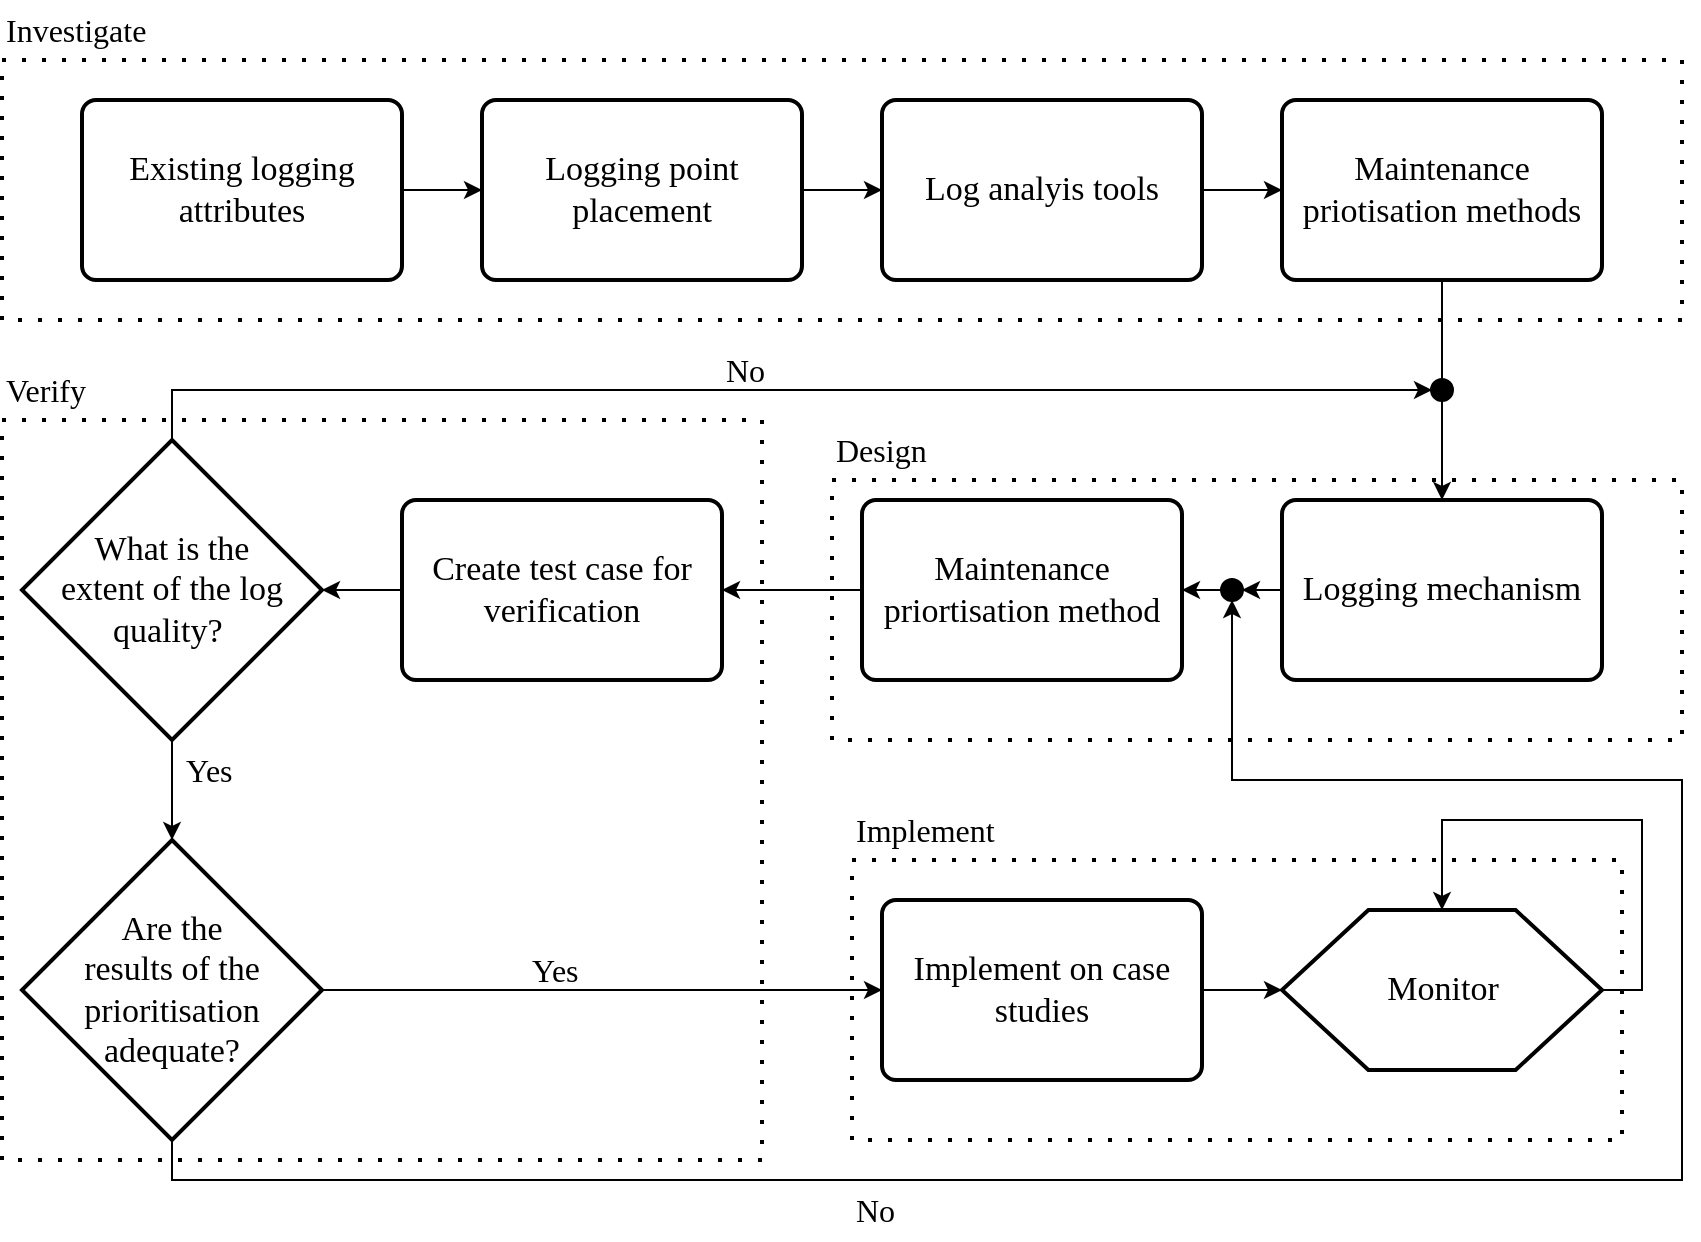 <mxfile version="20.3.0" type="device"><diagram id="U-0fV403eUzDE7zYnu7D" name="Page-1"><mxGraphModel dx="2272" dy="865" grid="1" gridSize="10" guides="1" tooltips="1" connect="1" arrows="1" fold="1" page="1" pageScale="1" pageWidth="850" pageHeight="1100" math="0" shadow="0"><root><mxCell id="0"/><mxCell id="1" parent="0"/><mxCell id="UfrXtShlHGIPYOLb9mQC-39" value="" style="rounded=0;whiteSpace=wrap;html=1;dashed=1;dashPattern=1 4;fillColor=none;strokeWidth=2;" parent="1" vertex="1"><mxGeometry x="425" y="450" width="385" height="140" as="geometry"/></mxCell><mxCell id="UfrXtShlHGIPYOLb9mQC-15" value="" style="rounded=0;whiteSpace=wrap;html=1;dashed=1;dashPattern=1 4;fillColor=none;strokeWidth=2;" parent="1" vertex="1"><mxGeometry y="230" width="380" height="370" as="geometry"/></mxCell><mxCell id="UfrXtShlHGIPYOLb9mQC-14" value="" style="rounded=0;whiteSpace=wrap;html=1;dashed=1;dashPattern=1 4;fillColor=none;strokeWidth=2;" parent="1" vertex="1"><mxGeometry y="50" width="840" height="130" as="geometry"/></mxCell><mxCell id="UfrXtShlHGIPYOLb9mQC-16" style="edgeStyle=orthogonalEdgeStyle;rounded=0;orthogonalLoop=1;jettySize=auto;html=1;exitX=1;exitY=0.5;exitDx=0;exitDy=0;entryX=0;entryY=0.5;entryDx=0;entryDy=0;fontFamily=Times New Roman;fontSize=17;" parent="1" source="UfrXtShlHGIPYOLb9mQC-1" target="UfrXtShlHGIPYOLb9mQC-2" edge="1"><mxGeometry relative="1" as="geometry"/></mxCell><mxCell id="UfrXtShlHGIPYOLb9mQC-1" value="Existing logging attributes" style="rounded=1;whiteSpace=wrap;html=1;absoluteArcSize=1;arcSize=14;strokeWidth=2;fontFamily=Times New Roman;fillColor=none;fontSize=17;" parent="1" vertex="1"><mxGeometry x="40" y="70" width="160" height="90" as="geometry"/></mxCell><mxCell id="UfrXtShlHGIPYOLb9mQC-17" style="edgeStyle=orthogonalEdgeStyle;rounded=0;orthogonalLoop=1;jettySize=auto;html=1;exitX=1;exitY=0.5;exitDx=0;exitDy=0;entryX=0;entryY=0.5;entryDx=0;entryDy=0;fontFamily=Times New Roman;fontSize=17;" parent="1" source="UfrXtShlHGIPYOLb9mQC-2" target="UfrXtShlHGIPYOLb9mQC-3" edge="1"><mxGeometry relative="1" as="geometry"/></mxCell><mxCell id="UfrXtShlHGIPYOLb9mQC-2" value="Logging point placement" style="rounded=1;whiteSpace=wrap;html=1;absoluteArcSize=1;arcSize=14;strokeWidth=2;fontFamily=Times New Roman;fillColor=none;fontSize=17;" parent="1" vertex="1"><mxGeometry x="240" y="70" width="160" height="90" as="geometry"/></mxCell><mxCell id="UfrXtShlHGIPYOLb9mQC-18" style="edgeStyle=orthogonalEdgeStyle;rounded=0;orthogonalLoop=1;jettySize=auto;html=1;exitX=1;exitY=0.5;exitDx=0;exitDy=0;fontFamily=Times New Roman;fontSize=17;" parent="1" source="UfrXtShlHGIPYOLb9mQC-3" target="UfrXtShlHGIPYOLb9mQC-4" edge="1"><mxGeometry relative="1" as="geometry"/></mxCell><mxCell id="UfrXtShlHGIPYOLb9mQC-3" value="Log analyis tools" style="rounded=1;whiteSpace=wrap;html=1;absoluteArcSize=1;arcSize=14;strokeWidth=2;fontFamily=Times New Roman;fillColor=none;fontSize=17;" parent="1" vertex="1"><mxGeometry x="440" y="70" width="160" height="90" as="geometry"/></mxCell><mxCell id="UfrXtShlHGIPYOLb9mQC-35" style="edgeStyle=orthogonalEdgeStyle;rounded=0;orthogonalLoop=1;jettySize=auto;html=1;entryX=0.5;entryY=0;entryDx=0;entryDy=0;fontFamily=Times New Roman;fontSize=17;endArrow=none;endFill=0;" parent="1" source="UfrXtShlHGIPYOLb9mQC-4" target="UfrXtShlHGIPYOLb9mQC-34" edge="1"><mxGeometry relative="1" as="geometry"/></mxCell><mxCell id="UfrXtShlHGIPYOLb9mQC-4" value="Maintenance priotisation methods" style="rounded=1;whiteSpace=wrap;html=1;absoluteArcSize=1;arcSize=14;strokeWidth=2;fontFamily=Times New Roman;fillColor=none;fontSize=17;" parent="1" vertex="1"><mxGeometry x="640" y="70" width="160" height="90" as="geometry"/></mxCell><mxCell id="UfrXtShlHGIPYOLb9mQC-29" style="edgeStyle=orthogonalEdgeStyle;rounded=0;orthogonalLoop=1;jettySize=auto;html=1;exitX=0;exitY=0.5;exitDx=0;exitDy=0;entryX=1;entryY=0.5;entryDx=0;entryDy=0;fontFamily=Times New Roman;fontSize=17;endArrow=classic;endFill=1;" parent="1" source="UfrXtShlHGIPYOLb9mQC-5" target="UfrXtShlHGIPYOLb9mQC-27" edge="1"><mxGeometry relative="1" as="geometry"/></mxCell><mxCell id="UfrXtShlHGIPYOLb9mQC-5" value="Logging mechanism" style="rounded=1;whiteSpace=wrap;html=1;absoluteArcSize=1;arcSize=14;strokeWidth=2;fontFamily=Times New Roman;fillColor=none;fontSize=17;" parent="1" vertex="1"><mxGeometry x="640" y="270" width="160" height="90" as="geometry"/></mxCell><mxCell id="UfrXtShlHGIPYOLb9mQC-21" style="edgeStyle=orthogonalEdgeStyle;rounded=0;orthogonalLoop=1;jettySize=auto;html=1;exitX=0;exitY=0.5;exitDx=0;exitDy=0;fontFamily=Times New Roman;fontSize=17;" parent="1" source="UfrXtShlHGIPYOLb9mQC-6" target="UfrXtShlHGIPYOLb9mQC-7" edge="1"><mxGeometry relative="1" as="geometry"/></mxCell><mxCell id="UfrXtShlHGIPYOLb9mQC-6" value="Maintenance priortisation method" style="rounded=1;whiteSpace=wrap;html=1;absoluteArcSize=1;arcSize=14;strokeWidth=2;fontFamily=Times New Roman;fillColor=none;fontSize=17;" parent="1" vertex="1"><mxGeometry x="430" y="270" width="160" height="90" as="geometry"/></mxCell><mxCell id="UfrXtShlHGIPYOLb9mQC-23" style="edgeStyle=orthogonalEdgeStyle;rounded=0;orthogonalLoop=1;jettySize=auto;html=1;exitX=0;exitY=0.5;exitDx=0;exitDy=0;entryX=1;entryY=0.5;entryDx=0;entryDy=0;entryPerimeter=0;fontFamily=Times New Roman;fontSize=17;" parent="1" source="UfrXtShlHGIPYOLb9mQC-7" target="UfrXtShlHGIPYOLb9mQC-9" edge="1"><mxGeometry relative="1" as="geometry"/></mxCell><mxCell id="UfrXtShlHGIPYOLb9mQC-7" value="Create test case for verification" style="rounded=1;whiteSpace=wrap;html=1;absoluteArcSize=1;arcSize=14;strokeWidth=2;fontFamily=Times New Roman;fillColor=none;fontSize=17;" parent="1" vertex="1"><mxGeometry x="200" y="270" width="160" height="90" as="geometry"/></mxCell><mxCell id="UfrXtShlHGIPYOLb9mQC-24" style="edgeStyle=orthogonalEdgeStyle;rounded=0;orthogonalLoop=1;jettySize=auto;html=1;exitX=0.5;exitY=1;exitDx=0;exitDy=0;exitPerimeter=0;entryX=0.5;entryY=0;entryDx=0;entryDy=0;entryPerimeter=0;fontFamily=Times New Roman;fontSize=17;" parent="1" source="UfrXtShlHGIPYOLb9mQC-9" target="UfrXtShlHGIPYOLb9mQC-10" edge="1"><mxGeometry relative="1" as="geometry"/></mxCell><mxCell id="UfrXtShlHGIPYOLb9mQC-33" style="edgeStyle=orthogonalEdgeStyle;rounded=0;orthogonalLoop=1;jettySize=auto;html=1;exitX=0.5;exitY=0;exitDx=0;exitDy=0;exitPerimeter=0;fontFamily=Times New Roman;fontSize=17;endArrow=classic;endFill=1;entryX=0;entryY=0.5;entryDx=0;entryDy=0;" parent="1" source="UfrXtShlHGIPYOLb9mQC-9" target="UfrXtShlHGIPYOLb9mQC-34" edge="1"><mxGeometry relative="1" as="geometry"><mxPoint x="630" y="200" as="targetPoint"/></mxGeometry></mxCell><mxCell id="UfrXtShlHGIPYOLb9mQC-9" value="What is the &lt;br&gt;extent of the log quality?&amp;nbsp;" style="strokeWidth=2;html=1;shape=mxgraph.flowchart.decision;whiteSpace=wrap;fontFamily=Times New Roman;fillColor=none;fontSize=17;" parent="1" vertex="1"><mxGeometry x="10" y="240" width="150" height="150" as="geometry"/></mxCell><mxCell id="UfrXtShlHGIPYOLb9mQC-25" style="edgeStyle=orthogonalEdgeStyle;rounded=0;orthogonalLoop=1;jettySize=auto;html=1;exitX=1;exitY=0.5;exitDx=0;exitDy=0;exitPerimeter=0;entryX=0;entryY=0.5;entryDx=0;entryDy=0;fontFamily=Times New Roman;fontSize=17;" parent="1" source="UfrXtShlHGIPYOLb9mQC-10" target="UfrXtShlHGIPYOLb9mQC-13" edge="1"><mxGeometry relative="1" as="geometry"/></mxCell><mxCell id="UfrXtShlHGIPYOLb9mQC-37" style="edgeStyle=orthogonalEdgeStyle;rounded=0;orthogonalLoop=1;jettySize=auto;html=1;exitX=0.5;exitY=1;exitDx=0;exitDy=0;exitPerimeter=0;entryX=0.5;entryY=1;entryDx=0;entryDy=0;fontFamily=Times New Roman;fontSize=17;endArrow=classic;endFill=1;" parent="1" source="UfrXtShlHGIPYOLb9mQC-10" target="UfrXtShlHGIPYOLb9mQC-27" edge="1"><mxGeometry relative="1" as="geometry"><Array as="points"><mxPoint x="85" y="610"/><mxPoint x="840" y="610"/><mxPoint x="840" y="410"/><mxPoint x="615" y="410"/></Array></mxGeometry></mxCell><mxCell id="UfrXtShlHGIPYOLb9mQC-10" value="Are the &lt;br&gt;results of the prioritisation adequate?" style="strokeWidth=2;html=1;shape=mxgraph.flowchart.decision;whiteSpace=wrap;fontFamily=Times New Roman;fillColor=none;fontSize=17;" parent="1" vertex="1"><mxGeometry x="10" y="440" width="150" height="150" as="geometry"/></mxCell><mxCell id="UfrXtShlHGIPYOLb9mQC-11" value="Monitor" style="verticalLabelPosition=middle;verticalAlign=middle;html=1;shape=hexagon;perimeter=hexagonPerimeter2;arcSize=6;size=0.27;strokeWidth=2;fillColor=none;labelPosition=center;align=center;fontFamily=Times New Roman;fontSize=17;" parent="1" vertex="1"><mxGeometry x="640" y="475" width="160" height="80" as="geometry"/></mxCell><mxCell id="UfrXtShlHGIPYOLb9mQC-22" style="edgeStyle=orthogonalEdgeStyle;rounded=0;orthogonalLoop=1;jettySize=auto;html=1;exitX=1;exitY=0.5;exitDx=0;exitDy=0;entryX=0;entryY=0.5;entryDx=0;entryDy=0;fontFamily=Times New Roman;fontSize=17;" parent="1" source="UfrXtShlHGIPYOLb9mQC-13" target="UfrXtShlHGIPYOLb9mQC-11" edge="1"><mxGeometry relative="1" as="geometry"/></mxCell><mxCell id="UfrXtShlHGIPYOLb9mQC-13" value="Implement on case studies" style="rounded=1;whiteSpace=wrap;html=1;absoluteArcSize=1;arcSize=14;strokeWidth=2;fontFamily=Times New Roman;fillColor=none;fontSize=17;" parent="1" vertex="1"><mxGeometry x="440" y="470" width="160" height="90" as="geometry"/></mxCell><mxCell id="UfrXtShlHGIPYOLb9mQC-30" style="edgeStyle=orthogonalEdgeStyle;rounded=0;orthogonalLoop=1;jettySize=auto;html=1;exitX=0;exitY=0.5;exitDx=0;exitDy=0;entryX=1;entryY=0.5;entryDx=0;entryDy=0;fontFamily=Times New Roman;fontSize=17;" parent="1" source="UfrXtShlHGIPYOLb9mQC-27" target="UfrXtShlHGIPYOLb9mQC-6" edge="1"><mxGeometry relative="1" as="geometry"/></mxCell><mxCell id="UfrXtShlHGIPYOLb9mQC-27" value="" style="ellipse;whiteSpace=wrap;html=1;aspect=fixed;strokeWidth=2;fontFamily=Times New Roman;fontSize=17;fillColor=#000000;" parent="1" vertex="1"><mxGeometry x="610" y="310" width="10" height="10" as="geometry"/></mxCell><mxCell id="UfrXtShlHGIPYOLb9mQC-36" style="edgeStyle=orthogonalEdgeStyle;rounded=0;orthogonalLoop=1;jettySize=auto;html=1;exitX=0.5;exitY=1;exitDx=0;exitDy=0;entryX=0.5;entryY=0;entryDx=0;entryDy=0;fontFamily=Times New Roman;fontSize=17;endArrow=classic;endFill=1;" parent="1" source="UfrXtShlHGIPYOLb9mQC-34" target="UfrXtShlHGIPYOLb9mQC-5" edge="1"><mxGeometry relative="1" as="geometry"/></mxCell><mxCell id="UfrXtShlHGIPYOLb9mQC-34" value="" style="ellipse;whiteSpace=wrap;html=1;aspect=fixed;strokeWidth=2;fontFamily=Times New Roman;fontSize=17;fillColor=#000000;" parent="1" vertex="1"><mxGeometry x="715" y="210" width="10" height="10" as="geometry"/></mxCell><mxCell id="UfrXtShlHGIPYOLb9mQC-38" value="" style="rounded=0;whiteSpace=wrap;html=1;dashed=1;dashPattern=1 4;fillColor=none;strokeWidth=2;" parent="1" vertex="1"><mxGeometry x="415" y="260" width="425" height="130" as="geometry"/></mxCell><mxCell id="UfrXtShlHGIPYOLb9mQC-40" style="edgeStyle=orthogonalEdgeStyle;rounded=0;orthogonalLoop=1;jettySize=auto;html=1;exitX=1;exitY=0.5;exitDx=0;exitDy=0;entryX=0.5;entryY=0;entryDx=0;entryDy=0;fontFamily=Times New Roman;fontSize=17;endArrow=classic;endFill=1;" parent="1" source="UfrXtShlHGIPYOLb9mQC-11" target="UfrXtShlHGIPYOLb9mQC-11" edge="1"><mxGeometry relative="1" as="geometry"><Array as="points"><mxPoint x="820" y="515"/><mxPoint x="820" y="430"/><mxPoint x="720" y="430"/></Array></mxGeometry></mxCell><mxCell id="UfrXtShlHGIPYOLb9mQC-41" value="Implement" style="text;html=1;strokeColor=none;fillColor=none;align=left;verticalAlign=middle;whiteSpace=wrap;rounded=0;dashed=1;dashPattern=1 4;strokeWidth=3;fontSize=16;fontFamily=Times New Roman;" parent="1" vertex="1"><mxGeometry x="425" y="420" width="180" height="30" as="geometry"/></mxCell><mxCell id="UfrXtShlHGIPYOLb9mQC-42" value="Design" style="text;html=1;strokeColor=none;fillColor=none;align=left;verticalAlign=middle;whiteSpace=wrap;rounded=0;dashed=1;dashPattern=1 4;strokeWidth=3;fontSize=16;fontFamily=Times New Roman;" parent="1" vertex="1"><mxGeometry x="415" y="230" width="180" height="30" as="geometry"/></mxCell><mxCell id="UfrXtShlHGIPYOLb9mQC-43" value="Verify" style="text;html=1;strokeColor=none;fillColor=none;align=left;verticalAlign=middle;whiteSpace=wrap;rounded=0;dashed=1;dashPattern=1 4;strokeWidth=3;fontSize=16;fontFamily=Times New Roman;" parent="1" vertex="1"><mxGeometry y="200" width="180" height="30" as="geometry"/></mxCell><mxCell id="UfrXtShlHGIPYOLb9mQC-44" value="Investigate" style="text;html=1;strokeColor=none;fillColor=none;align=left;verticalAlign=middle;whiteSpace=wrap;rounded=0;dashed=1;dashPattern=1 4;strokeWidth=3;fontSize=16;fontFamily=Times New Roman;" parent="1" vertex="1"><mxGeometry y="20" width="180" height="30" as="geometry"/></mxCell><mxCell id="stfFPIC2574BeWC7ZtHq-1" value="No" style="text;html=1;strokeColor=none;fillColor=none;align=left;verticalAlign=middle;whiteSpace=wrap;rounded=0;dashed=1;dashPattern=1 4;strokeWidth=3;fontSize=16;fontFamily=Times New Roman;" parent="1" vertex="1"><mxGeometry x="425" y="610" width="35" height="30" as="geometry"/></mxCell><mxCell id="stfFPIC2574BeWC7ZtHq-2" value="Yes" style="text;html=1;strokeColor=none;fillColor=none;align=left;verticalAlign=middle;whiteSpace=wrap;rounded=0;dashed=1;dashPattern=1 4;strokeWidth=3;fontSize=16;fontFamily=Times New Roman;" parent="1" vertex="1"><mxGeometry x="262.5" y="490" width="35" height="30" as="geometry"/></mxCell><mxCell id="stfFPIC2574BeWC7ZtHq-3" value="No" style="text;html=1;strokeColor=none;fillColor=none;align=left;verticalAlign=middle;whiteSpace=wrap;rounded=0;dashed=1;dashPattern=1 4;strokeWidth=3;fontSize=16;fontFamily=Times New Roman;" parent="1" vertex="1"><mxGeometry x="360" y="190" width="35" height="30" as="geometry"/></mxCell><mxCell id="stfFPIC2574BeWC7ZtHq-4" value="Yes" style="text;html=1;strokeColor=none;fillColor=none;align=left;verticalAlign=middle;whiteSpace=wrap;rounded=0;dashed=1;dashPattern=1 4;strokeWidth=3;fontSize=16;fontFamily=Times New Roman;" parent="1" vertex="1"><mxGeometry x="90" y="390" width="35" height="30" as="geometry"/></mxCell></root></mxGraphModel></diagram></mxfile>